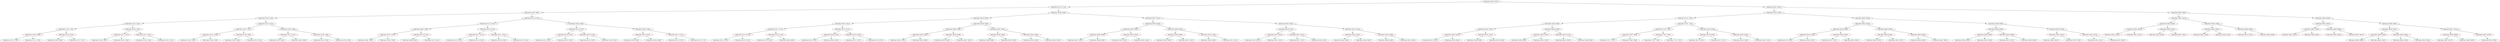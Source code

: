 digraph G{
1456518561 [label="Node{data=[6351, 6351]}"]
1456518561 -> 796063347
796063347 [label="Node{data=[6173, 6173]}"]
796063347 -> 743678369
743678369 [label="Node{data=[5062, 5062]}"]
743678369 -> 1972878535
1972878535 [label="Node{data=[2243, 2243]}"]
1972878535 -> 641294953
641294953 [label="Node{data=[2235, 2235]}"]
641294953 -> 515951027
515951027 [label="Node{data=[1782, 1782]}"]
515951027 -> 791625059
791625059 [label="Node{data=[1589, 1589]}"]
791625059 -> 1729551813
1729551813 [label="Node{data=[1579, 1579]}"]
791625059 -> 181518692
181518692 [label="Node{data=[1710, 1710]}"]
515951027 -> 306453724
306453724 [label="Node{data=[2010, 2010]}"]
306453724 -> 1146552274
1146552274 [label="Node{data=[1808, 1808]}"]
306453724 -> 369093224
369093224 [label="Node{data=[2217, 2217]}"]
641294953 -> 295813970
295813970 [label="Node{data=[2239, 2239]}"]
295813970 -> 590454598
590454598 [label="Node{data=[2237, 2237]}"]
590454598 -> 1357536413
1357536413 [label="Node{data=[2236, 2236]}"]
590454598 -> 975982658
975982658 [label="Node{data=[2238, 2238]}"]
295813970 -> 629718790
629718790 [label="Node{data=[2241, 2241]}"]
629718790 -> 183295838
183295838 [label="Node{data=[2240, 2240]}"]
629718790 -> 148927530
148927530 [label="Node{data=[2242, 2242]}"]
1972878535 -> 1343654708
1343654708 [label="Node{data=[3123, 3123]}"]
1343654708 -> 805727935
805727935 [label="Node{data=[2247, 2247]}"]
805727935 -> 1560035790
1560035790 [label="Node{data=[2245, 2245]}"]
1560035790 -> 1463168863
1463168863 [label="Node{data=[2244, 2244]}"]
1560035790 -> 857559462
857559462 [label="Node{data=[2246, 2246]}"]
805727935 -> 820880108
820880108 [label="Node{data=[2249, 2249]}"]
820880108 -> 245458702
245458702 [label="Node{data=[2248, 2248]}"]
820880108 -> 1754000722
1754000722 [label="Node{data=[3031, 3031]}"]
1343654708 -> 826409348
826409348 [label="Node{data=[3359, 3359]}"]
826409348 -> 1826959234
1826959234 [label="Node{data=[3167, 3167]}"]
1826959234 -> 1777974279
1777974279 [label="Node{data=[3138, 3138]}"]
1826959234 -> 1588538647
1588538647 [label="Node{data=[3349, 3349]}"]
826409348 -> 2134923623
2134923623 [label="Node{data=[3796, 3796]}"]
2134923623 -> 974975026
974975026 [label="Node{data=[3554, 3554]}"]
2134923623 -> 513899250
513899250 [label="Node{data=[4799, 4799]}"]
743678369 -> 968960932
968960932 [label="Node{data=[6123, 6123]}"]
968960932 -> 1144510106
1144510106 [label="Node{data=[6115, 6115]}"]
1144510106 -> 435630926
435630926 [label="Node{data=[5892, 5892]}"]
435630926 -> 211074152
211074152 [label="Node{data=[5767, 5767]}"]
211074152 -> 1018706517
1018706517 [label="Node{data=[5692, 5692]}"]
211074152 -> 1178712158
1178712158 [label="Node{data=[5796, 5796]}"]
435630926 -> 1712103067
1712103067 [label="Node{data=[6113, 6113]}"]
1712103067 -> 1330780622
1330780622 [label="Node{data=[6095, 6095]}"]
1712103067 -> 851831011
851831011 [label="Node{data=[6114, 6114]}"]
1144510106 -> 2030908845
2030908845 [label="Node{data=[6119, 6119]}"]
2030908845 -> 2079822929
2079822929 [label="Node{data=[6117, 6117]}"]
2079822929 -> 615808648
615808648 [label="Node{data=[6116, 6116]}"]
2079822929 -> 967510029
967510029 [label="Node{data=[6118, 6118]}"]
2030908845 -> 698081992
698081992 [label="Node{data=[6121, 6121]}"]
698081992 -> 1854516918
1854516918 [label="Node{data=[6120, 6120]}"]
698081992 -> 1766776273
1766776273 [label="Node{data=[6122, 6122]}"]
968960932 -> 138693525
138693525 [label="Node{data=[6165, 6165]}"]
138693525 -> 2118084087
2118084087 [label="Node{data=[6127, 6127]}"]
2118084087 -> 1575000216
1575000216 [label="Node{data=[6125, 6125]}"]
1575000216 -> 1121941152
1121941152 [label="Node{data=[6124, 6124]}"]
1575000216 -> 1760396685
1760396685 [label="Node{data=[6126, 6126]}"]
2118084087 -> 1844987322
1844987322 [label="Node{data=[6129, 6129]}"]
1844987322 -> 872756421
872756421 [label="Node{data=[6128, 6128]}"]
1844987322 -> 232144531
232144531 [label="Node{data=[6130, 6130]}"]
138693525 -> 152245065
152245065 [label="Node{data=[6169, 6169]}"]
152245065 -> 644436548
644436548 [label="Node{data=[6167, 6167]}"]
644436548 -> 995621200
995621200 [label="Node{data=[6166, 6166]}"]
644436548 -> 130644495
130644495 [label="Node{data=[6168, 6168]}"]
152245065 -> 382843108
382843108 [label="Node{data=[6171, 6171]}"]
382843108 -> 2059809544
2059809544 [label="Node{data=[6170, 6170]}"]
382843108 -> 2128595065
2128595065 [label="Node{data=[6172, 6172]}"]
796063347 -> 839572655
839572655 [label="Node{data=[6296, 6296]}"]
839572655 -> 696730770
696730770 [label="Node{data=[6280, 6280]}"]
696730770 -> 1645374681
1645374681 [label="Node{data=[6181, 6181]}"]
1645374681 -> 1645145314
1645145314 [label="Node{data=[6177, 6177]}"]
1645145314 -> 101034920
101034920 [label="Node{data=[6175, 6175]}"]
101034920 -> 364235822
364235822 [label="Node{data=[6174, 6174]}"]
101034920 -> 1689259749
1689259749 [label="Node{data=[6176, 6176]}"]
1645145314 -> 1909229421
1909229421 [label="Node{data=[6179, 6179]}"]
1909229421 -> 1514088983
1514088983 [label="Node{data=[6178, 6178]}"]
1909229421 -> 1641040322
1641040322 [label="Node{data=[6180, 6180]}"]
1645374681 -> 91464763
91464763 [label="Node{data=[6271, 6271]}"]
91464763 -> 269597719
269597719 [label="Node{data=[6183, 6183]}"]
269597719 -> 870142864
870142864 [label="Node{data=[6182, 6182]}"]
269597719 -> 1352700528
1352700528 [label="Node{data=[6184, 6184]}"]
91464763 -> 1214948899
1214948899 [label="Node{data=[6278, 6278]}"]
1214948899 -> 1434868285
1434868285 [label="Node{data=[6277, 6277]}"]
1214948899 -> 203342542
203342542 [label="Node{data=[6279, 6279]}"]
696730770 -> 1492775471
1492775471 [label="Node{data=[6288, 6288]}"]
1492775471 -> 1170152621
1170152621 [label="Node{data=[6284, 6284]}"]
1170152621 -> 579858837
579858837 [label="Node{data=[6282, 6282]}"]
579858837 -> 1492996024
1492996024 [label="Node{data=[6281, 6281]}"]
579858837 -> 1325573634
1325573634 [label="Node{data=[6283, 6283]}"]
1170152621 -> 1927647547
1927647547 [label="Node{data=[6286, 6286]}"]
1927647547 -> 800834987
800834987 [label="Node{data=[6285, 6285]}"]
1927647547 -> 495570795
495570795 [label="Node{data=[6287, 6287]}"]
1492775471 -> 1197561966
1197561966 [label="Node{data=[6292, 6292]}"]
1197561966 -> 424900080
424900080 [label="Node{data=[6290, 6290]}"]
424900080 -> 1748270572
1748270572 [label="Node{data=[6289, 6289]}"]
424900080 -> 991233302
991233302 [label="Node{data=[6291, 6291]}"]
1197561966 -> 1996130354
1996130354 [label="Node{data=[6294, 6294]}"]
1996130354 -> 1954844648
1954844648 [label="Node{data=[6293, 6293]}"]
1996130354 -> 1058297737
1058297737 [label="Node{data=[6295, 6295]}"]
839572655 -> 750438600
750438600 [label="Node{data=[6312, 6312]}"]
750438600 -> 245591669
245591669 [label="Node{data=[6304, 6304]}"]
245591669 -> 1585990534
1585990534 [label="Node{data=[6300, 6300]}"]
1585990534 -> 1128134593
1128134593 [label="Node{data=[6298, 6298]}"]
1128134593 -> 960203750
960203750 [label="Node{data=[6297, 6297]}"]
1128134593 -> 746490482
746490482 [label="Node{data=[6299, 6299]}"]
1585990534 -> 817242112
817242112 [label="Node{data=[6302, 6302]}"]
817242112 -> 479812136
479812136 [label="Node{data=[6301, 6301]}"]
817242112 -> 2040043238
2040043238 [label="Node{data=[6303, 6303]}"]
245591669 -> 560840381
560840381 [label="Node{data=[6308, 6308]}"]
560840381 -> 542780592
542780592 [label="Node{data=[6306, 6306]}"]
542780592 -> 1984195209
1984195209 [label="Node{data=[6305, 6305]}"]
542780592 -> 1263992065
1263992065 [label="Node{data=[6307, 6307]}"]
560840381 -> 125971072
125971072 [label="Node{data=[6310, 6310]}"]
125971072 -> 1993124204
1993124204 [label="Node{data=[6309, 6309]}"]
125971072 -> 587826462
587826462 [label="Node{data=[6311, 6311]}"]
750438600 -> 1607191179
1607191179 [label="Node{data=[6343, 6343]}"]
1607191179 -> 1233862104
1233862104 [label="Node{data=[6316, 6316]}"]
1233862104 -> 1520396876
1520396876 [label="Node{data=[6314, 6314]}"]
1520396876 -> 902903156
902903156 [label="Node{data=[6313, 6313]}"]
1520396876 -> 877608663
877608663 [label="Node{data=[6315, 6315]}"]
1233862104 -> 616210555
616210555 [label="Node{data=[6341, 6341]}"]
616210555 -> 97940394
97940394 [label="Node{data=[6317, 6317]}"]
616210555 -> 957390065
957390065 [label="Node{data=[6342, 6342]}"]
1607191179 -> 1961145474
1961145474 [label="Node{data=[6347, 6347]}"]
1961145474 -> 86797085
86797085 [label="Node{data=[6345, 6345]}"]
86797085 -> 869339953
869339953 [label="Node{data=[6344, 6344]}"]
86797085 -> 236713646
236713646 [label="Node{data=[6346, 6346]}"]
1961145474 -> 1602884427
1602884427 [label="Node{data=[6349, 6349]}"]
1602884427 -> 957939492
957939492 [label="Node{data=[6348, 6348]}"]
1602884427 -> 48966573
48966573 [label="Node{data=[6350, 6350]}"]
1456518561 -> 1402213336
1402213336 [label="Node{data=[8814, 8814]}"]
1402213336 -> 1544241834
1544241834 [label="Node{data=[8162, 8162]}"]
1544241834 -> 571762640
571762640 [label="Node{data=[7422, 7422]}"]
571762640 -> 2038011516
2038011516 [label="Node{data=[6359, 6359]}"]
2038011516 -> 176181336
176181336 [label="Node{data=[6355, 6355]}"]
176181336 -> 202923440
202923440 [label="Node{data=[6353, 6353]}"]
202923440 -> 229867780
229867780 [label="Node{data=[6352, 6352]}"]
202923440 -> 944520376
944520376 [label="Node{data=[6354, 6354]}"]
176181336 -> 809937273
809937273 [label="Node{data=[6357, 6357]}"]
809937273 -> 2130544412
2130544412 [label="Node{data=[6356, 6356]}"]
809937273 -> 1876398694
1876398694 [label="Node{data=[6358, 6358]}"]
2038011516 -> 908581592
908581592 [label="Node{data=[6446, 6446]}"]
908581592 -> 858759172
858759172 [label="Node{data=[6361, 6361]}"]
858759172 -> 561517594
561517594 [label="Node{data=[6360, 6360]}"]
858759172 -> 1919940337
1919940337 [label="Node{data=[6413, 6413]}"]
908581592 -> 2048267134
2048267134 [label="Node{data=[6579, 6579]}"]
2048267134 -> 888644536
888644536 [label="Node{data=[6544, 6544]}"]
2048267134 -> 1439611384
1439611384 [label="Node{data=[6596, 6596]}"]
571762640 -> 1478165966
1478165966 [label="Node{data=[7762, 7762]}"]
1478165966 -> 316436560
316436560 [label="Node{data=[7758, 7758]}"]
316436560 -> 465562576
465562576 [label="Node{data=[7629, 7629]}"]
465562576 -> 991858726
991858726 [label="Node{data=[7457, 7457]}"]
465562576 -> 992724990
992724990 [label="Node{data=[7696, 7696]}"]
316436560 -> 1241808443
1241808443 [label="Node{data=[7760, 7760]}"]
1241808443 -> 771878336
771878336 [label="Node{data=[7759, 7759]}"]
1241808443 -> 1641142150
1641142150 [label="Node{data=[7761, 7761]}"]
1478165966 -> 69269621
69269621 [label="Node{data=[8158, 8158]}"]
69269621 -> 1832696684
1832696684 [label="Node{data=[8156, 8156]}"]
1832696684 -> 1282553062
1282553062 [label="Node{data=[8155, 8155]}"]
1832696684 -> 602978057
602978057 [label="Node{data=[8157, 8157]}"]
69269621 -> 546312274
546312274 [label="Node{data=[8160, 8160]}"]
546312274 -> 687810807
687810807 [label="Node{data=[8159, 8159]}"]
546312274 -> 1979182090
1979182090 [label="Node{data=[8161, 8161]}"]
1544241834 -> 1402557762
1402557762 [label="Node{data=[8632, 8632]}"]
1402557762 -> 1932250595
1932250595 [label="Node{data=[8624, 8624]}"]
1932250595 -> 583203809
583203809 [label="Node{data=[8166, 8166]}"]
583203809 -> 1755300879
1755300879 [label="Node{data=[8164, 8164]}"]
1755300879 -> 1899347739
1899347739 [label="Node{data=[8163, 8163]}"]
1755300879 -> 1557934091
1557934091 [label="Node{data=[8165, 8165]}"]
583203809 -> 1769264514
1769264514 [label="Node{data=[8168, 8168]}"]
1769264514 -> 2136853279
2136853279 [label="Node{data=[8167, 8167]}"]
1769264514 -> 600600200
600600200 [label="Node{data=[8623, 8623]}"]
1932250595 -> 506289810
506289810 [label="Node{data=[8628, 8628]}"]
506289810 -> 1371164688
1371164688 [label="Node{data=[8626, 8626]}"]
1371164688 -> 1076788235
1076788235 [label="Node{data=[8625, 8625]}"]
1371164688 -> 14082728
14082728 [label="Node{data=[8627, 8627]}"]
506289810 -> 1962669550
1962669550 [label="Node{data=[8630, 8630]}"]
1962669550 -> 2009203121
2009203121 [label="Node{data=[8629, 8629]}"]
1962669550 -> 1145042278
1145042278 [label="Node{data=[8631, 8631]}"]
1402557762 -> 1934331115
1934331115 [label="Node{data=[8640, 8640]}"]
1934331115 -> 1479824361
1479824361 [label="Node{data=[8636, 8636]}"]
1479824361 -> 1058807511
1058807511 [label="Node{data=[8634, 8634]}"]
1058807511 -> 78862487
78862487 [label="Node{data=[8633, 8633]}"]
1058807511 -> 732999742
732999742 [label="Node{data=[8635, 8635]}"]
1479824361 -> 1373705658
1373705658 [label="Node{data=[8638, 8638]}"]
1373705658 -> 240407543
240407543 [label="Node{data=[8637, 8637]}"]
1373705658 -> 272483658
272483658 [label="Node{data=[8639, 8639]}"]
1934331115 -> 1042462259
1042462259 [label="Node{data=[8810, 8810]}"]
1042462259 -> 1731672200
1731672200 [label="Node{data=[8642, 8642]}"]
1731672200 -> 1263539314
1263539314 [label="Node{data=[8641, 8641]}"]
1731672200 -> 901353415
901353415 [label="Node{data=[8765, 8765]}"]
1042462259 -> 503395437
503395437 [label="Node{data=[8812, 8812]}"]
503395437 -> 1076673629
1076673629 [label="Node{data=[8811, 8811]}"]
503395437 -> 194302894
194302894 [label="Node{data=[8813, 8813]}"]
1402213336 -> 1923789484
1923789484 [label="Node{data=[8830, 8830]}"]
1923789484 -> 1696547528
1696547528 [label="Node{data=[8822, 8822]}"]
1696547528 -> 1081398370
1081398370 [label="Node{data=[8818, 8818]}"]
1081398370 -> 1833985633
1833985633 [label="Node{data=[8816, 8816]}"]
1833985633 -> 1246271157
1246271157 [label="Node{data=[8815, 8815]}"]
1833985633 -> 1440646198
1440646198 [label="Node{data=[8817, 8817]}"]
1081398370 -> 862952747
862952747 [label="Node{data=[8820, 8820]}"]
862952747 -> 1566742089
1566742089 [label="Node{data=[8819, 8819]}"]
862952747 -> 1393647214
1393647214 [label="Node{data=[8821, 8821]}"]
1696547528 -> 1917816590
1917816590 [label="Node{data=[8826, 8826]}"]
1917816590 -> 1032241833
1032241833 [label="Node{data=[8824, 8824]}"]
1032241833 -> 1948240782
1948240782 [label="Node{data=[8823, 8823]}"]
1032241833 -> 765725005
765725005 [label="Node{data=[8825, 8825]}"]
1917816590 -> 597541896
597541896 [label="Node{data=[8828, 8828]}"]
597541896 -> 671471960
671471960 [label="Node{data=[8827, 8827]}"]
597541896 -> 583804013
583804013 [label="Node{data=[8829, 8829]}"]
1923789484 -> 791658264
791658264 [label="Node{data=[8838, 8838]}"]
791658264 -> 1650430833
1650430833 [label="Node{data=[8834, 8834]}"]
1650430833 -> 1687570811
1687570811 [label="Node{data=[8832, 8832]}"]
1687570811 -> 666560200
666560200 [label="Node{data=[8831, 8831]}"]
1687570811 -> 1975474776
1975474776 [label="Node{data=[8833, 8833]}"]
1650430833 -> 1810205573
1810205573 [label="Node{data=[8836, 8836]}"]
1810205573 -> 1039063571
1039063571 [label="Node{data=[8835, 8835]}"]
1810205573 -> 1293088704
1293088704 [label="Node{data=[8837, 8837]}"]
791658264 -> 1123027360
1123027360 [label="Node{data=[8846, 8846]}"]
1123027360 -> 93195224
93195224 [label="Node{data=[8842, 8842]}"]
93195224 -> 1325102904
1325102904 [label="Node{data=[8840, 8840]}"]
1325102904 -> 344794576
344794576 [label="Node{data=[8839, 8839]}"]
1325102904 -> 1450345448
1450345448 [label="Node{data=[8841, 8841]}"]
93195224 -> 601326133
601326133 [label="Node{data=[8844, 8844]}"]
601326133 -> 905995200
905995200 [label="Node{data=[8843, 8843]}"]
601326133 -> 1264477045
1264477045 [label="Node{data=[8845, 8845]}"]
1123027360 -> 158454837
158454837 [label="Node{data=[9011, 9011]}"]
158454837 -> 380119300
380119300 [label="Node{data=[8848, 8848]}"]
380119300 -> 595805810
595805810 [label="Node{data=[8847, 8847]}"]
380119300 -> 469687484
469687484 [label="Node{data=[8965, 8965]}"]
158454837 -> 472474506
472474506 [label="Node{data=[9670, 9670]}"]
472474506 -> 1260296450
1260296450 [label="Node{data=[9976, 9976]}"]
}